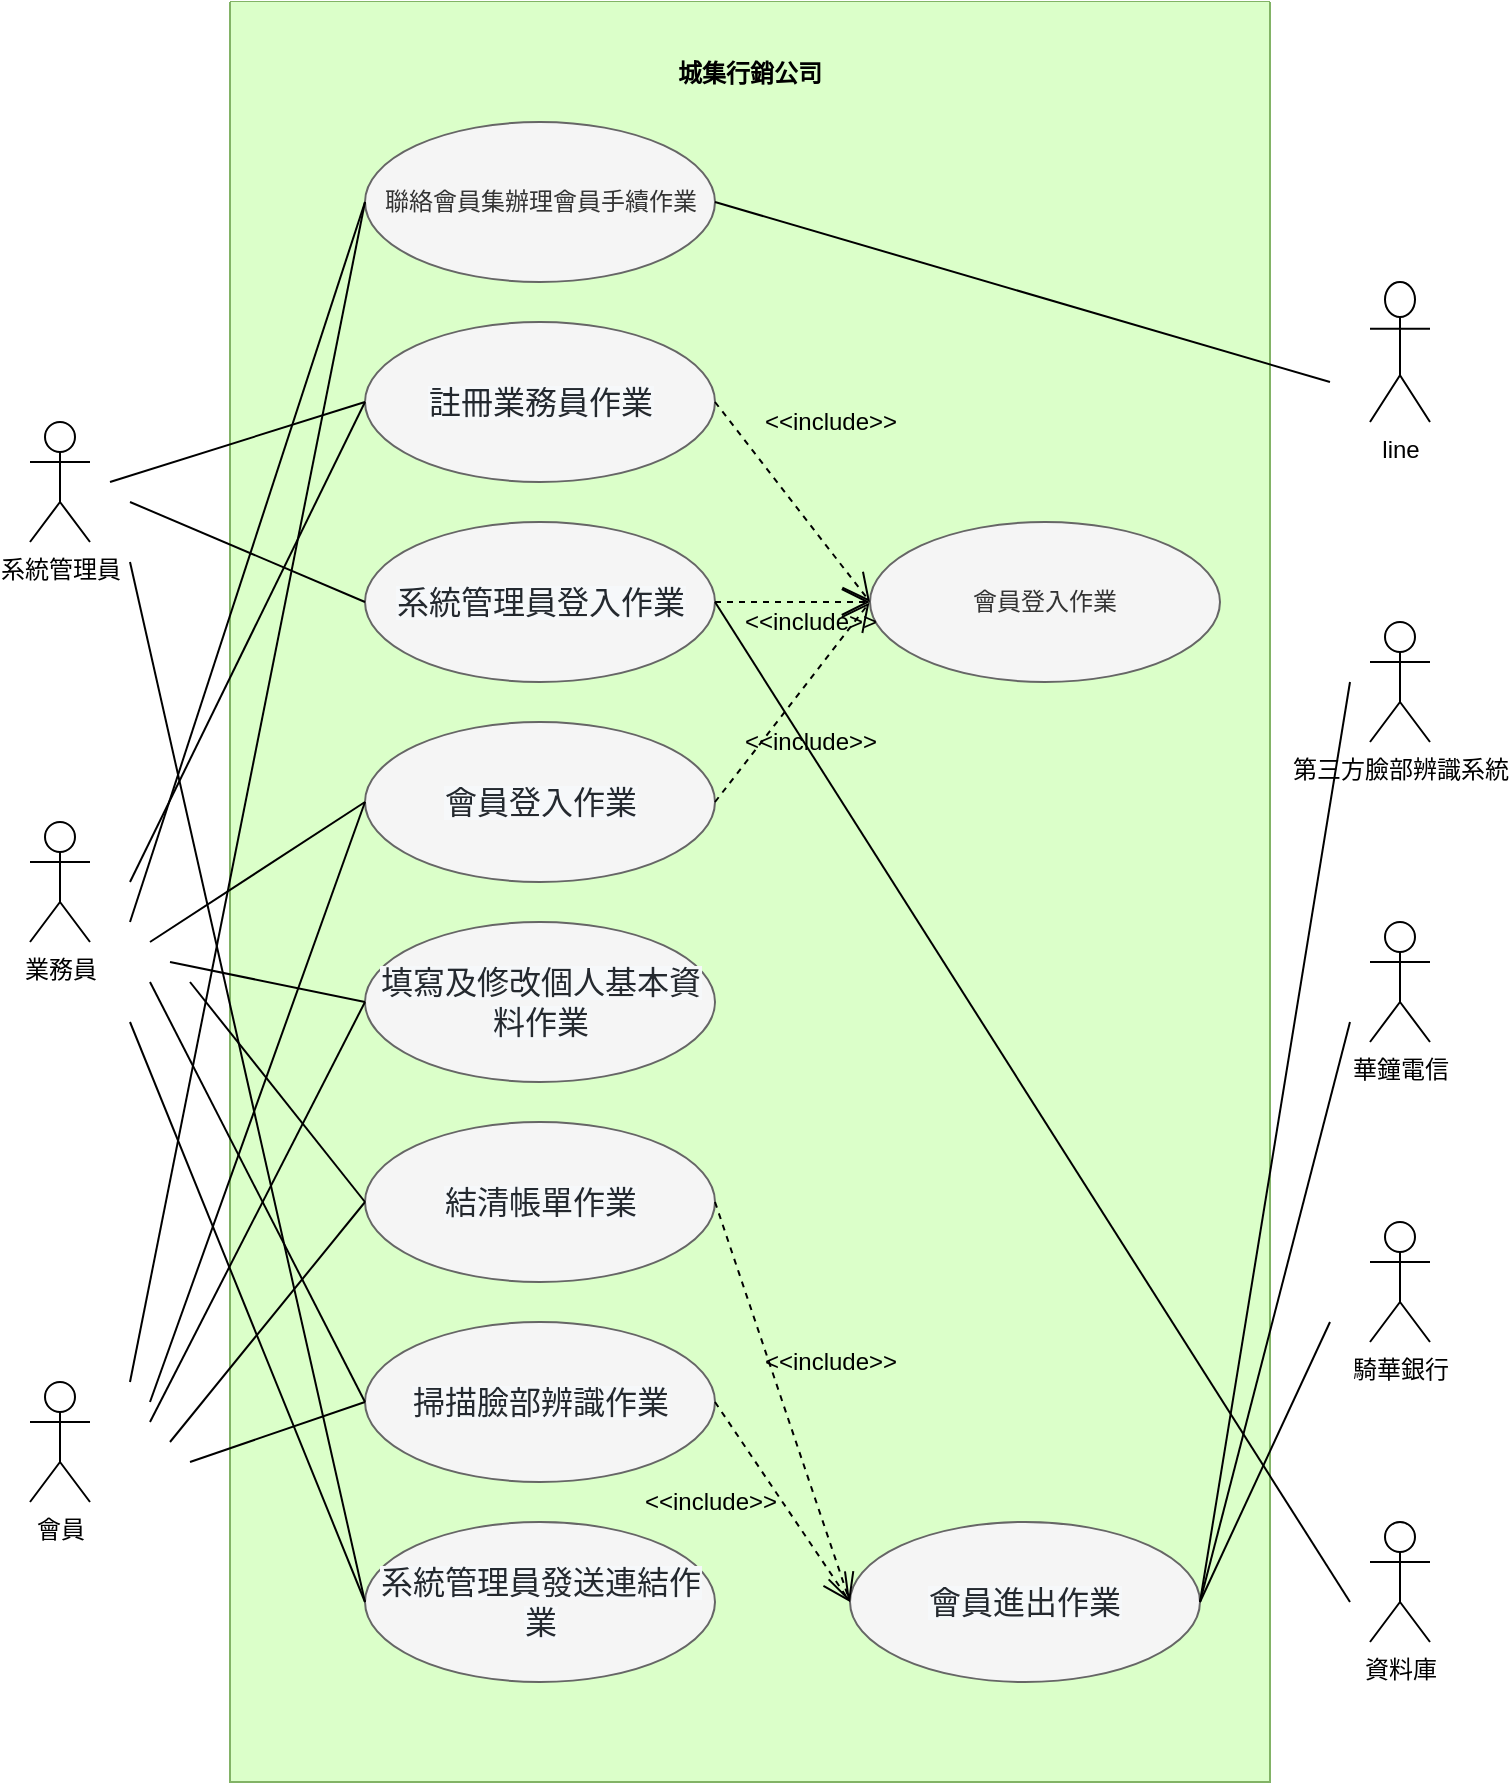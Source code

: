 <mxfile version="17.4.5" type="device" pages="2"><diagram id="V7DGzK6TTjDBdNX_tZ4m" name="(b) 小題"><mxGraphModel dx="2092" dy="1222" grid="1" gridSize="10" guides="1" tooltips="1" connect="1" arrows="1" fold="1" page="1" pageScale="1" pageWidth="827" pageHeight="1169" math="0" shadow="0"><root><mxCell id="0"/><mxCell id="1" parent="0"/><mxCell id="4TZuVhNUw-CfsZkU5EhK-1" value="&#10;&#10;&#10;&#10;&#10;城集行銷公司" style="swimlane;startSize=0;fillColor=default;strokeColor=#82b366;swimlaneFillColor=#DBFFC9;" vertex="1" parent="1"><mxGeometry x="180" y="80" width="520" height="890" as="geometry"/></mxCell><mxCell id="4TZuVhNUw-CfsZkU5EhK-2" value="聯絡會員集辦理會員手續作業" style="ellipse;whiteSpace=wrap;html=1;strokeColor=#666666;fillColor=#f5f5f5;fontColor=#333333;" vertex="1" parent="4TZuVhNUw-CfsZkU5EhK-1"><mxGeometry x="67.5" y="60" width="175" height="80" as="geometry"/></mxCell><mxCell id="4TZuVhNUw-CfsZkU5EhK-3" value="&lt;span style=&quot;color: rgb(36 , 41 , 47) ; font-family: , &amp;#34;blinkmacsystemfont&amp;#34; , &amp;#34;segoe ui&amp;#34; , &amp;#34;helvetica&amp;#34; , &amp;#34;arial&amp;#34; , sans-serif , &amp;#34;apple color emoji&amp;#34; , &amp;#34;segoe ui emoji&amp;#34; ; font-size: 16px ; background-color: rgb(246 , 248 , 250)&quot;&gt;註冊業務員作業&lt;/span&gt;" style="ellipse;whiteSpace=wrap;html=1;strokeColor=#666666;fillColor=#f5f5f5;fontColor=#333333;" vertex="1" parent="4TZuVhNUw-CfsZkU5EhK-1"><mxGeometry x="67.5" y="160" width="175" height="80" as="geometry"/></mxCell><mxCell id="4TZuVhNUw-CfsZkU5EhK-4" value="&lt;span style=&quot;color: rgb(36 , 41 , 47) ; font-family: , &amp;#34;blinkmacsystemfont&amp;#34; , &amp;#34;segoe ui&amp;#34; , &amp;#34;helvetica&amp;#34; , &amp;#34;arial&amp;#34; , sans-serif , &amp;#34;apple color emoji&amp;#34; , &amp;#34;segoe ui emoji&amp;#34; ; font-size: 16px ; background-color: rgb(246 , 248 , 250)&quot;&gt;系統管理員登入作業&lt;/span&gt;" style="ellipse;whiteSpace=wrap;html=1;strokeColor=#666666;fillColor=#f5f5f5;fontColor=#333333;" vertex="1" parent="4TZuVhNUw-CfsZkU5EhK-1"><mxGeometry x="67.5" y="260" width="175" height="80" as="geometry"/></mxCell><mxCell id="4TZuVhNUw-CfsZkU5EhK-5" value="&lt;div&gt;&lt;span style=&quot;background-color: rgb(246 , 248 , 250) ; color: rgb(36 , 41 , 47) ; font-size: 16px&quot;&gt;會員登入作業&lt;/span&gt;&lt;br&gt;&lt;/div&gt;" style="ellipse;whiteSpace=wrap;html=1;strokeColor=#666666;fillColor=#f5f5f5;fontColor=#333333;" vertex="1" parent="4TZuVhNUw-CfsZkU5EhK-1"><mxGeometry x="67.5" y="360" width="175" height="80" as="geometry"/></mxCell><mxCell id="4TZuVhNUw-CfsZkU5EhK-6" value="&lt;div&gt;&lt;span style=&quot;background-color: rgb(246 , 248 , 250) ; color: rgb(36 , 41 , 47) ; font-size: 16px&quot;&gt;填寫及修改個人基本資料作業&lt;/span&gt;&lt;br&gt;&lt;/div&gt;" style="ellipse;whiteSpace=wrap;html=1;strokeColor=#666666;fillColor=#f5f5f5;fontColor=#333333;" vertex="1" parent="4TZuVhNUw-CfsZkU5EhK-1"><mxGeometry x="67.5" y="460" width="175" height="80" as="geometry"/></mxCell><mxCell id="4TZuVhNUw-CfsZkU5EhK-7" value="&lt;div&gt;&lt;span style=&quot;background-color: rgb(246 , 248 , 250) ; color: rgb(36 , 41 , 47) ; font-size: 16px&quot;&gt;結清帳單作業&lt;/span&gt;&lt;br&gt;&lt;/div&gt;" style="ellipse;whiteSpace=wrap;html=1;strokeColor=#666666;fillColor=#f5f5f5;fontColor=#333333;" vertex="1" parent="4TZuVhNUw-CfsZkU5EhK-1"><mxGeometry x="67.5" y="560" width="175" height="80" as="geometry"/></mxCell><mxCell id="4TZuVhNUw-CfsZkU5EhK-8" value="&lt;div&gt;&lt;span style=&quot;background-color: rgb(246 , 248 , 250) ; color: rgb(36 , 41 , 47) ; font-size: 16px&quot;&gt;掃描臉部辨識作業&lt;/span&gt;&lt;br&gt;&lt;/div&gt;" style="ellipse;whiteSpace=wrap;html=1;strokeColor=#666666;fillColor=#f5f5f5;fontColor=#333333;" vertex="1" parent="4TZuVhNUw-CfsZkU5EhK-1"><mxGeometry x="67.5" y="660" width="175" height="80" as="geometry"/></mxCell><mxCell id="4TZuVhNUw-CfsZkU5EhK-9" value="會員登入作業" style="ellipse;whiteSpace=wrap;html=1;strokeColor=#666666;fillColor=#f5f5f5;fontColor=#333333;" vertex="1" parent="4TZuVhNUw-CfsZkU5EhK-1"><mxGeometry x="320" y="260" width="175" height="80" as="geometry"/></mxCell><mxCell id="4TZuVhNUw-CfsZkU5EhK-10" value="" style="endArrow=open;endSize=12;dashed=1;html=1;rounded=0;exitX=1;exitY=0.5;exitDx=0;exitDy=0;entryX=0;entryY=0.5;entryDx=0;entryDy=0;" edge="1" parent="4TZuVhNUw-CfsZkU5EhK-1" source="4TZuVhNUw-CfsZkU5EhK-3" target="4TZuVhNUw-CfsZkU5EhK-9"><mxGeometry width="160" relative="1" as="geometry"><mxPoint x="570" y="490" as="sourcePoint"/><mxPoint x="730" y="490" as="targetPoint"/><Array as="points"/></mxGeometry></mxCell><mxCell id="4TZuVhNUw-CfsZkU5EhK-11" value="" style="endArrow=open;endSize=12;dashed=1;html=1;rounded=0;exitX=1;exitY=0.5;exitDx=0;exitDy=0;entryX=0;entryY=0.5;entryDx=0;entryDy=0;" edge="1" parent="4TZuVhNUw-CfsZkU5EhK-1" source="4TZuVhNUw-CfsZkU5EhK-4" target="4TZuVhNUw-CfsZkU5EhK-9"><mxGeometry x="0.101" y="-9" width="160" relative="1" as="geometry"><mxPoint x="252.5" y="210" as="sourcePoint"/><mxPoint x="330" y="260" as="targetPoint"/><mxPoint as="offset"/></mxGeometry></mxCell><mxCell id="4TZuVhNUw-CfsZkU5EhK-12" value="&amp;lt;&amp;lt;include&amp;gt;&amp;gt;" style="text;html=1;align=center;verticalAlign=middle;resizable=0;points=[];autosize=1;strokeColor=none;fillColor=none;" vertex="1" parent="4TZuVhNUw-CfsZkU5EhK-1"><mxGeometry x="260" y="200" width="80" height="20" as="geometry"/></mxCell><mxCell id="4TZuVhNUw-CfsZkU5EhK-13" value="&amp;lt;&amp;lt;include&amp;gt;&amp;gt;" style="text;html=1;align=center;verticalAlign=middle;resizable=0;points=[];autosize=1;strokeColor=none;fillColor=none;" vertex="1" parent="4TZuVhNUw-CfsZkU5EhK-1"><mxGeometry x="250" y="300" width="80" height="20" as="geometry"/></mxCell><mxCell id="4TZuVhNUw-CfsZkU5EhK-16" value="&amp;lt;&amp;lt;include&amp;gt;&amp;gt;" style="text;html=1;align=center;verticalAlign=middle;resizable=0;points=[];autosize=1;strokeColor=none;fillColor=none;" vertex="1" parent="4TZuVhNUw-CfsZkU5EhK-1"><mxGeometry x="250" y="360" width="80" height="20" as="geometry"/></mxCell><mxCell id="4TZuVhNUw-CfsZkU5EhK-29" value="&lt;div&gt;&lt;span style=&quot;background-color: rgb(246 , 248 , 250) ; color: rgb(36 , 41 , 47) ; font-size: 16px&quot;&gt;系統管理員發送連結作業&lt;/span&gt;&lt;br&gt;&lt;/div&gt;" style="ellipse;whiteSpace=wrap;html=1;strokeColor=#666666;fillColor=#f5f5f5;fontColor=#333333;" vertex="1" parent="4TZuVhNUw-CfsZkU5EhK-1"><mxGeometry x="67.5" y="760" width="175" height="80" as="geometry"/></mxCell><mxCell id="4TZuVhNUw-CfsZkU5EhK-32" value="" style="endArrow=open;endSize=12;dashed=1;html=1;rounded=0;exitX=1;exitY=0.5;exitDx=0;exitDy=0;entryX=0.871;entryY=0.017;entryDx=0;entryDy=0;entryPerimeter=0;" edge="1" parent="4TZuVhNUw-CfsZkU5EhK-1" source="4TZuVhNUw-CfsZkU5EhK-5" target="4TZuVhNUw-CfsZkU5EhK-13"><mxGeometry width="160" relative="1" as="geometry"><mxPoint x="252.5" y="210" as="sourcePoint"/><mxPoint x="330" y="310" as="targetPoint"/><Array as="points"/></mxGeometry></mxCell><mxCell id="4TZuVhNUw-CfsZkU5EhK-33" value="&lt;div&gt;&lt;font color=&quot;#24292f&quot;&gt;&lt;span style=&quot;font-size: 16px ; background-color: rgb(246 , 248 , 250)&quot;&gt;會員進出作業&lt;/span&gt;&lt;/font&gt;&lt;/div&gt;" style="ellipse;whiteSpace=wrap;html=1;strokeColor=#666666;fillColor=#f5f5f5;fontColor=#333333;" vertex="1" parent="4TZuVhNUw-CfsZkU5EhK-1"><mxGeometry x="310" y="760" width="175" height="80" as="geometry"/></mxCell><mxCell id="4TZuVhNUw-CfsZkU5EhK-34" value="&amp;lt;&amp;lt;include&amp;gt;&amp;gt;" style="text;html=1;align=center;verticalAlign=middle;resizable=0;points=[];autosize=1;strokeColor=none;fillColor=none;" vertex="1" parent="4TZuVhNUw-CfsZkU5EhK-1"><mxGeometry x="260" y="670" width="80" height="20" as="geometry"/></mxCell><mxCell id="4TZuVhNUw-CfsZkU5EhK-35" value="" style="endArrow=open;endSize=12;dashed=1;html=1;rounded=0;exitX=1;exitY=0.5;exitDx=0;exitDy=0;entryX=0;entryY=0.5;entryDx=0;entryDy=0;" edge="1" parent="4TZuVhNUw-CfsZkU5EhK-1" source="4TZuVhNUw-CfsZkU5EhK-8" target="4TZuVhNUw-CfsZkU5EhK-33"><mxGeometry width="160" relative="1" as="geometry"><mxPoint x="252.5" y="410" as="sourcePoint"/><mxPoint x="329.68" y="310.34" as="targetPoint"/><Array as="points"/></mxGeometry></mxCell><mxCell id="4TZuVhNUw-CfsZkU5EhK-37" value="&amp;lt;&amp;lt;include&amp;gt;&amp;gt;" style="text;html=1;align=center;verticalAlign=middle;resizable=0;points=[];autosize=1;strokeColor=none;fillColor=none;" vertex="1" parent="4TZuVhNUw-CfsZkU5EhK-1"><mxGeometry x="200" y="740" width="80" height="20" as="geometry"/></mxCell><mxCell id="4TZuVhNUw-CfsZkU5EhK-19" value="系統管理員" style="shape=umlActor;verticalLabelPosition=bottom;verticalAlign=top;html=1;outlineConnect=0;" vertex="1" parent="1"><mxGeometry x="80" y="290" width="30" height="60" as="geometry"/></mxCell><mxCell id="4TZuVhNUw-CfsZkU5EhK-20" value="業務員" style="shape=umlActor;verticalLabelPosition=bottom;verticalAlign=top;html=1;outlineConnect=0;" vertex="1" parent="1"><mxGeometry x="80" y="490" width="30" height="60" as="geometry"/></mxCell><mxCell id="4TZuVhNUw-CfsZkU5EhK-23" value="會員" style="shape=umlActor;verticalLabelPosition=bottom;verticalAlign=top;html=1;outlineConnect=0;" vertex="1" parent="1"><mxGeometry x="80" y="770" width="30" height="60" as="geometry"/></mxCell><mxCell id="4TZuVhNUw-CfsZkU5EhK-24" value="line" style="shape=umlActor;verticalLabelPosition=bottom;verticalAlign=top;html=1;outlineConnect=0;" vertex="1" parent="1"><mxGeometry x="750" y="220" width="30" height="70" as="geometry"/></mxCell><mxCell id="4TZuVhNUw-CfsZkU5EhK-25" value="第三方臉部辨識系統" style="shape=umlActor;verticalLabelPosition=bottom;verticalAlign=top;html=1;outlineConnect=0;" vertex="1" parent="1"><mxGeometry x="750" y="390" width="30" height="60" as="geometry"/></mxCell><mxCell id="4TZuVhNUw-CfsZkU5EhK-26" value="華鐘電信" style="shape=umlActor;verticalLabelPosition=bottom;verticalAlign=top;html=1;outlineConnect=0;" vertex="1" parent="1"><mxGeometry x="750" y="540" width="30" height="60" as="geometry"/></mxCell><mxCell id="4TZuVhNUw-CfsZkU5EhK-27" value="騎華銀行" style="shape=umlActor;verticalLabelPosition=bottom;verticalAlign=top;html=1;outlineConnect=0;" vertex="1" parent="1"><mxGeometry x="750" y="690" width="30" height="60" as="geometry"/></mxCell><mxCell id="4TZuVhNUw-CfsZkU5EhK-28" value="資料庫" style="shape=umlActor;verticalLabelPosition=bottom;verticalAlign=top;html=1;outlineConnect=0;" vertex="1" parent="1"><mxGeometry x="750" y="840" width="30" height="60" as="geometry"/></mxCell><mxCell id="4TZuVhNUw-CfsZkU5EhK-36" value="" style="endArrow=open;endSize=12;dashed=1;html=1;rounded=0;exitX=1;exitY=0.5;exitDx=0;exitDy=0;" edge="1" parent="1" source="4TZuVhNUw-CfsZkU5EhK-7"><mxGeometry width="160" relative="1" as="geometry"><mxPoint x="432.5" y="790" as="sourcePoint"/><mxPoint x="490" y="880" as="targetPoint"/><Array as="points"/></mxGeometry></mxCell><mxCell id="4TZuVhNUw-CfsZkU5EhK-40" value="" style="endArrow=none;html=1;rounded=0;entryX=0;entryY=0.5;entryDx=0;entryDy=0;" edge="1" parent="1" target="4TZuVhNUw-CfsZkU5EhK-3"><mxGeometry width="50" height="50" relative="1" as="geometry"><mxPoint x="120" y="320" as="sourcePoint"/><mxPoint x="420" y="580" as="targetPoint"/></mxGeometry></mxCell><mxCell id="4TZuVhNUw-CfsZkU5EhK-41" value="" style="endArrow=none;html=1;rounded=0;entryX=0;entryY=0.5;entryDx=0;entryDy=0;" edge="1" parent="1" target="4TZuVhNUw-CfsZkU5EhK-4"><mxGeometry width="50" height="50" relative="1" as="geometry"><mxPoint x="130.0" y="330" as="sourcePoint"/><mxPoint x="257.5" y="290" as="targetPoint"/></mxGeometry></mxCell><mxCell id="4TZuVhNUw-CfsZkU5EhK-42" value="" style="endArrow=none;html=1;rounded=0;entryX=0;entryY=0.5;entryDx=0;entryDy=0;" edge="1" parent="1" target="4TZuVhNUw-CfsZkU5EhK-29"><mxGeometry width="50" height="50" relative="1" as="geometry"><mxPoint x="130" y="360" as="sourcePoint"/><mxPoint x="257.5" y="390" as="targetPoint"/></mxGeometry></mxCell><mxCell id="4TZuVhNUw-CfsZkU5EhK-43" value="" style="endArrow=none;html=1;rounded=0;entryX=0;entryY=0.5;entryDx=0;entryDy=0;" edge="1" parent="1" target="4TZuVhNUw-CfsZkU5EhK-3"><mxGeometry width="50" height="50" relative="1" as="geometry"><mxPoint x="130" y="520" as="sourcePoint"/><mxPoint x="257.5" y="290" as="targetPoint"/></mxGeometry></mxCell><mxCell id="4TZuVhNUw-CfsZkU5EhK-44" value="" style="endArrow=none;html=1;rounded=0;entryX=0;entryY=0.5;entryDx=0;entryDy=0;" edge="1" parent="1" target="4TZuVhNUw-CfsZkU5EhK-2"><mxGeometry width="50" height="50" relative="1" as="geometry"><mxPoint x="130" y="540" as="sourcePoint"/><mxPoint x="257.5" y="290" as="targetPoint"/></mxGeometry></mxCell><mxCell id="4TZuVhNUw-CfsZkU5EhK-45" value="" style="endArrow=none;html=1;rounded=0;entryX=0;entryY=0.5;entryDx=0;entryDy=0;" edge="1" parent="1" target="4TZuVhNUw-CfsZkU5EhK-5"><mxGeometry width="50" height="50" relative="1" as="geometry"><mxPoint x="140.0" y="550" as="sourcePoint"/><mxPoint x="257.5" y="190" as="targetPoint"/></mxGeometry></mxCell><mxCell id="4TZuVhNUw-CfsZkU5EhK-46" value="" style="endArrow=none;html=1;rounded=0;entryX=0;entryY=0.5;entryDx=0;entryDy=0;" edge="1" parent="1" target="4TZuVhNUw-CfsZkU5EhK-6"><mxGeometry width="50" height="50" relative="1" as="geometry"><mxPoint x="150.0" y="560" as="sourcePoint"/><mxPoint x="257.5" y="490" as="targetPoint"/></mxGeometry></mxCell><mxCell id="4TZuVhNUw-CfsZkU5EhK-47" value="" style="endArrow=none;html=1;rounded=0;entryX=0;entryY=0.5;entryDx=0;entryDy=0;" edge="1" parent="1" target="4TZuVhNUw-CfsZkU5EhK-7"><mxGeometry width="50" height="50" relative="1" as="geometry"><mxPoint x="160.0" y="570" as="sourcePoint"/><mxPoint x="257.5" y="590" as="targetPoint"/></mxGeometry></mxCell><mxCell id="4TZuVhNUw-CfsZkU5EhK-48" value="" style="endArrow=none;html=1;rounded=0;entryX=0;entryY=0.5;entryDx=0;entryDy=0;" edge="1" parent="1" target="4TZuVhNUw-CfsZkU5EhK-8"><mxGeometry width="50" height="50" relative="1" as="geometry"><mxPoint x="140" y="570" as="sourcePoint"/><mxPoint x="257.5" y="690" as="targetPoint"/></mxGeometry></mxCell><mxCell id="4TZuVhNUw-CfsZkU5EhK-49" value="" style="endArrow=none;html=1;rounded=0;entryX=0;entryY=0.5;entryDx=0;entryDy=0;" edge="1" parent="1" target="4TZuVhNUw-CfsZkU5EhK-29"><mxGeometry width="50" height="50" relative="1" as="geometry"><mxPoint x="130" y="590" as="sourcePoint"/><mxPoint x="257.5" y="790" as="targetPoint"/></mxGeometry></mxCell><mxCell id="4TZuVhNUw-CfsZkU5EhK-50" value="" style="endArrow=none;html=1;rounded=0;entryX=0;entryY=0.5;entryDx=0;entryDy=0;" edge="1" parent="1" target="4TZuVhNUw-CfsZkU5EhK-2"><mxGeometry width="50" height="50" relative="1" as="geometry"><mxPoint x="130" y="770" as="sourcePoint"/><mxPoint x="257.5" y="890" as="targetPoint"/></mxGeometry></mxCell><mxCell id="4TZuVhNUw-CfsZkU5EhK-51" value="" style="endArrow=none;html=1;rounded=0;entryX=0;entryY=0.5;entryDx=0;entryDy=0;" edge="1" parent="1" target="4TZuVhNUw-CfsZkU5EhK-5"><mxGeometry width="50" height="50" relative="1" as="geometry"><mxPoint x="140.0" y="780" as="sourcePoint"/><mxPoint x="257.5" y="190" as="targetPoint"/></mxGeometry></mxCell><mxCell id="4TZuVhNUw-CfsZkU5EhK-52" value="" style="endArrow=none;html=1;rounded=0;entryX=0;entryY=0.5;entryDx=0;entryDy=0;" edge="1" parent="1" target="4TZuVhNUw-CfsZkU5EhK-6"><mxGeometry width="50" height="50" relative="1" as="geometry"><mxPoint x="140" y="790" as="sourcePoint"/><mxPoint x="257.5" y="490" as="targetPoint"/></mxGeometry></mxCell><mxCell id="4TZuVhNUw-CfsZkU5EhK-53" value="" style="endArrow=none;html=1;rounded=0;entryX=0;entryY=0.5;entryDx=0;entryDy=0;" edge="1" parent="1" target="4TZuVhNUw-CfsZkU5EhK-7"><mxGeometry width="50" height="50" relative="1" as="geometry"><mxPoint x="150.0" y="800" as="sourcePoint"/><mxPoint x="257.5" y="590" as="targetPoint"/></mxGeometry></mxCell><mxCell id="4TZuVhNUw-CfsZkU5EhK-54" value="" style="endArrow=none;html=1;rounded=0;entryX=0;entryY=0.5;entryDx=0;entryDy=0;" edge="1" parent="1" target="4TZuVhNUw-CfsZkU5EhK-8"><mxGeometry width="50" height="50" relative="1" as="geometry"><mxPoint x="160.0" y="810" as="sourcePoint"/><mxPoint x="257.5" y="690" as="targetPoint"/></mxGeometry></mxCell><mxCell id="4TZuVhNUw-CfsZkU5EhK-57" value="" style="endArrow=none;html=1;rounded=0;exitX=1;exitY=0.5;exitDx=0;exitDy=0;" edge="1" parent="1" source="4TZuVhNUw-CfsZkU5EhK-2"><mxGeometry width="50" height="50" relative="1" as="geometry"><mxPoint x="140.0" y="780" as="sourcePoint"/><mxPoint x="730" y="270" as="targetPoint"/></mxGeometry></mxCell><mxCell id="4TZuVhNUw-CfsZkU5EhK-58" value="" style="endArrow=none;html=1;rounded=0;exitX=1;exitY=0.5;exitDx=0;exitDy=0;" edge="1" parent="1" source="4TZuVhNUw-CfsZkU5EhK-33"><mxGeometry width="50" height="50" relative="1" as="geometry"><mxPoint x="432.5" y="190" as="sourcePoint"/><mxPoint x="740" y="420" as="targetPoint"/></mxGeometry></mxCell><mxCell id="4TZuVhNUw-CfsZkU5EhK-59" value="" style="endArrow=none;html=1;rounded=0;exitX=1;exitY=0.5;exitDx=0;exitDy=0;" edge="1" parent="1" source="4TZuVhNUw-CfsZkU5EhK-33"><mxGeometry width="50" height="50" relative="1" as="geometry"><mxPoint x="675" y="890" as="sourcePoint"/><mxPoint x="740" y="590" as="targetPoint"/></mxGeometry></mxCell><mxCell id="4TZuVhNUw-CfsZkU5EhK-60" value="" style="endArrow=none;html=1;rounded=0;exitX=1;exitY=0.5;exitDx=0;exitDy=0;" edge="1" parent="1" source="4TZuVhNUw-CfsZkU5EhK-33"><mxGeometry width="50" height="50" relative="1" as="geometry"><mxPoint x="675" y="890" as="sourcePoint"/><mxPoint x="730" y="740" as="targetPoint"/></mxGeometry></mxCell><mxCell id="4TZuVhNUw-CfsZkU5EhK-61" value="" style="endArrow=none;html=1;rounded=0;exitX=1;exitY=0.5;exitDx=0;exitDy=0;" edge="1" parent="1" source="4TZuVhNUw-CfsZkU5EhK-4"><mxGeometry width="50" height="50" relative="1" as="geometry"><mxPoint x="675" y="890" as="sourcePoint"/><mxPoint x="740" y="880" as="targetPoint"/></mxGeometry></mxCell></root></mxGraphModel></diagram><diagram id="BZPio_Jj3uGKRLuExNS9" name="(d) 小題"><mxGraphModel dx="1600" dy="934" grid="1" gridSize="10" guides="1" tooltips="1" connect="1" arrows="1" fold="1" page="1" pageScale="1" pageWidth="827" pageHeight="1169" math="0" shadow="0"><root><mxCell id="Udvxj7O8KsXDByOM07qp-0"/><mxCell id="Udvxj7O8KsXDByOM07qp-1" parent="Udvxj7O8KsXDByOM07qp-0"/><mxCell id="imbthwsDUbXQ8r9nq0mW-0" value="城集行銷公司" style="html=1;" vertex="1" parent="Udvxj7O8KsXDByOM07qp-1"><mxGeometry x="60" y="260" width="110" height="50" as="geometry"/></mxCell><mxCell id="imbthwsDUbXQ8r9nq0mW-1" value="臉部辨識會員系統" style="html=1;" vertex="1" parent="Udvxj7O8KsXDByOM07qp-1"><mxGeometry x="60" y="450" width="110" height="50" as="geometry"/></mxCell><mxCell id="imbthwsDUbXQ8r9nq0mW-5" value="系統人員" style="swimlane;fontStyle=0;childLayout=stackLayout;horizontal=1;startSize=26;fillColor=none;horizontalStack=0;resizeParent=1;resizeParentMax=0;resizeLast=0;collapsible=1;marginBottom=0;" vertex="1" parent="Udvxj7O8KsXDByOM07qp-1"><mxGeometry x="500" y="340" width="140" height="52" as="geometry"/></mxCell><mxCell id="imbthwsDUbXQ8r9nq0mW-6" value="系統管理員" style="text;strokeColor=none;fillColor=none;align=left;verticalAlign=top;spacingLeft=4;spacingRight=4;overflow=hidden;rotatable=0;points=[[0,0.5],[1,0.5]];portConstraint=eastwest;" vertex="1" parent="imbthwsDUbXQ8r9nq0mW-5"><mxGeometry y="26" width="140" height="26" as="geometry"/></mxCell><mxCell id="imbthwsDUbXQ8r9nq0mW-9" value="工作人員" style="swimlane;fontStyle=0;childLayout=stackLayout;horizontal=1;startSize=26;fillColor=none;horizontalStack=0;resizeParent=1;resizeParentMax=0;resizeLast=0;collapsible=1;marginBottom=0;" vertex="1" parent="Udvxj7O8KsXDByOM07qp-1"><mxGeometry x="500" y="630" width="140" height="52" as="geometry"/></mxCell><mxCell id="imbthwsDUbXQ8r9nq0mW-10" value="業務員" style="text;strokeColor=none;fillColor=none;align=left;verticalAlign=top;spacingLeft=4;spacingRight=4;overflow=hidden;rotatable=0;points=[[0,0.5],[1,0.5]];portConstraint=eastwest;" vertex="1" parent="imbthwsDUbXQ8r9nq0mW-9"><mxGeometry y="26" width="140" height="26" as="geometry"/></mxCell><mxCell id="imbthwsDUbXQ8r9nq0mW-11" value="一般人員" style="swimlane;fontStyle=0;childLayout=stackLayout;horizontal=1;startSize=26;fillColor=none;horizontalStack=0;resizeParent=1;resizeParentMax=0;resizeLast=0;collapsible=1;marginBottom=0;" vertex="1" parent="Udvxj7O8KsXDByOM07qp-1"><mxGeometry x="500" y="940" width="140" height="52" as="geometry"/></mxCell><mxCell id="imbthwsDUbXQ8r9nq0mW-12" value="會員" style="text;strokeColor=none;fillColor=none;align=left;verticalAlign=top;spacingLeft=4;spacingRight=4;overflow=hidden;rotatable=0;points=[[0,0.5],[1,0.5]];portConstraint=eastwest;" vertex="1" parent="imbthwsDUbXQ8r9nq0mW-11"><mxGeometry y="26" width="140" height="26" as="geometry"/></mxCell><mxCell id="imbthwsDUbXQ8r9nq0mW-13" value="人員" style="html=1;" vertex="1" parent="Udvxj7O8KsXDByOM07qp-1"><mxGeometry x="260" y="450" width="110" height="50" as="geometry"/></mxCell><mxCell id="imbthwsDUbXQ8r9nq0mW-14" value="Extends" style="endArrow=block;endSize=16;endFill=0;html=1;rounded=0;exitX=0;exitY=0.5;exitDx=0;exitDy=0;entryX=1;entryY=0.5;entryDx=0;entryDy=0;" edge="1" parent="Udvxj7O8KsXDByOM07qp-1" source="imbthwsDUbXQ8r9nq0mW-5" target="imbthwsDUbXQ8r9nq0mW-13"><mxGeometry width="160" relative="1" as="geometry"><mxPoint x="430" y="540" as="sourcePoint"/><mxPoint x="590" y="540" as="targetPoint"/></mxGeometry></mxCell><mxCell id="imbthwsDUbXQ8r9nq0mW-15" value="Extends" style="endArrow=block;endSize=16;endFill=0;html=1;rounded=0;entryX=1;entryY=0.5;entryDx=0;entryDy=0;exitX=0;exitY=0.5;exitDx=0;exitDy=0;" edge="1" parent="Udvxj7O8KsXDByOM07qp-1" source="imbthwsDUbXQ8r9nq0mW-11" target="imbthwsDUbXQ8r9nq0mW-13"><mxGeometry width="160" relative="1" as="geometry"><mxPoint x="470" y="630" as="sourcePoint"/><mxPoint x="600" y="515" as="targetPoint"/></mxGeometry></mxCell><mxCell id="imbthwsDUbXQ8r9nq0mW-16" value="Extends" style="endArrow=block;endSize=16;endFill=0;html=1;rounded=0;exitX=0;exitY=0.5;exitDx=0;exitDy=0;entryX=1;entryY=0.5;entryDx=0;entryDy=0;" edge="1" parent="Udvxj7O8KsXDByOM07qp-1" source="imbthwsDUbXQ8r9nq0mW-9" target="imbthwsDUbXQ8r9nq0mW-13"><mxGeometry width="160" relative="1" as="geometry"><mxPoint x="470" y="386" as="sourcePoint"/><mxPoint x="600" y="515" as="targetPoint"/></mxGeometry></mxCell><mxCell id="imbthwsDUbXQ8r9nq0mW-17" value="" style="endArrow=none;html=1;edgeStyle=orthogonalEdgeStyle;rounded=0;exitX=0.5;exitY=1;exitDx=0;exitDy=0;entryX=0.5;entryY=0;entryDx=0;entryDy=0;" edge="1" parent="Udvxj7O8KsXDByOM07qp-1" source="imbthwsDUbXQ8r9nq0mW-0" target="imbthwsDUbXQ8r9nq0mW-1"><mxGeometry relative="1" as="geometry"><mxPoint x="310" y="550" as="sourcePoint"/><mxPoint x="470" y="550" as="targetPoint"/></mxGeometry></mxCell><mxCell id="imbthwsDUbXQ8r9nq0mW-18" value="1" style="edgeLabel;resizable=0;html=1;align=left;verticalAlign=bottom;" connectable="0" vertex="1" parent="imbthwsDUbXQ8r9nq0mW-17"><mxGeometry x="-1" relative="1" as="geometry"><mxPoint y="20" as="offset"/></mxGeometry></mxCell><mxCell id="imbthwsDUbXQ8r9nq0mW-19" value="1" style="edgeLabel;resizable=0;html=1;align=right;verticalAlign=bottom;" connectable="0" vertex="1" parent="imbthwsDUbXQ8r9nq0mW-17"><mxGeometry x="1" relative="1" as="geometry"/></mxCell><mxCell id="imbthwsDUbXQ8r9nq0mW-29" value="" style="endArrow=none;html=1;edgeStyle=orthogonalEdgeStyle;rounded=0;exitX=0;exitY=0.5;exitDx=0;exitDy=0;entryX=1;entryY=0.5;entryDx=0;entryDy=0;" edge="1" parent="Udvxj7O8KsXDByOM07qp-1" source="imbthwsDUbXQ8r9nq0mW-13" target="imbthwsDUbXQ8r9nq0mW-1"><mxGeometry relative="1" as="geometry"><mxPoint x="125" y="320.0" as="sourcePoint"/><mxPoint x="125" y="460" as="targetPoint"/></mxGeometry></mxCell><mxCell id="imbthwsDUbXQ8r9nq0mW-30" value="1..*" style="edgeLabel;resizable=0;html=1;align=left;verticalAlign=bottom;" connectable="0" vertex="1" parent="imbthwsDUbXQ8r9nq0mW-29"><mxGeometry x="-1" relative="1" as="geometry"><mxPoint x="-20" y="25" as="offset"/></mxGeometry></mxCell><mxCell id="imbthwsDUbXQ8r9nq0mW-31" value="1" style="edgeLabel;resizable=0;html=1;align=right;verticalAlign=bottom;" connectable="0" vertex="1" parent="imbthwsDUbXQ8r9nq0mW-29"><mxGeometry x="1" relative="1" as="geometry"><mxPoint x="10" as="offset"/></mxGeometry></mxCell><mxCell id="imbthwsDUbXQ8r9nq0mW-35" value="註冊連結" style="html=1;" vertex="1" parent="Udvxj7O8KsXDByOM07qp-1"><mxGeometry x="515" y="480" width="110" height="50" as="geometry"/></mxCell><mxCell id="imbthwsDUbXQ8r9nq0mW-37" value="" style="endArrow=none;html=1;edgeStyle=orthogonalEdgeStyle;rounded=0;exitX=0.497;exitY=1;exitDx=0;exitDy=0;exitPerimeter=0;entryX=0.5;entryY=0;entryDx=0;entryDy=0;" edge="1" parent="Udvxj7O8KsXDByOM07qp-1" source="imbthwsDUbXQ8r9nq0mW-6" target="imbthwsDUbXQ8r9nq0mW-35"><mxGeometry relative="1" as="geometry"><mxPoint x="600" y="560" as="sourcePoint"/><mxPoint x="760" y="560" as="targetPoint"/></mxGeometry></mxCell><mxCell id="imbthwsDUbXQ8r9nq0mW-38" value="1" style="edgeLabel;resizable=0;html=1;align=left;verticalAlign=bottom;" connectable="0" vertex="1" parent="imbthwsDUbXQ8r9nq0mW-37"><mxGeometry x="-1" relative="1" as="geometry"><mxPoint y="18" as="offset"/></mxGeometry></mxCell><mxCell id="imbthwsDUbXQ8r9nq0mW-39" value="1" style="edgeLabel;resizable=0;html=1;align=right;verticalAlign=bottom;" connectable="0" vertex="1" parent="imbthwsDUbXQ8r9nq0mW-37"><mxGeometry x="1" relative="1" as="geometry"/></mxCell><mxCell id="imbthwsDUbXQ8r9nq0mW-40" value="" style="endArrow=none;html=1;edgeStyle=orthogonalEdgeStyle;rounded=0;exitX=0.5;exitY=1;exitDx=0;exitDy=0;entryX=0.5;entryY=0;entryDx=0;entryDy=0;" edge="1" parent="Udvxj7O8KsXDByOM07qp-1" source="imbthwsDUbXQ8r9nq0mW-35" target="imbthwsDUbXQ8r9nq0mW-9"><mxGeometry relative="1" as="geometry"><mxPoint x="579.58" y="402" as="sourcePoint"/><mxPoint x="580" y="490" as="targetPoint"/></mxGeometry></mxCell><mxCell id="imbthwsDUbXQ8r9nq0mW-41" value="1" style="edgeLabel;resizable=0;html=1;align=left;verticalAlign=bottom;" connectable="0" vertex="1" parent="imbthwsDUbXQ8r9nq0mW-40"><mxGeometry x="-1" relative="1" as="geometry"><mxPoint y="18" as="offset"/></mxGeometry></mxCell><mxCell id="imbthwsDUbXQ8r9nq0mW-42" value="1" style="edgeLabel;resizable=0;html=1;align=right;verticalAlign=bottom;" connectable="0" vertex="1" parent="imbthwsDUbXQ8r9nq0mW-40"><mxGeometry x="1" relative="1" as="geometry"/></mxCell><mxCell id="imbthwsDUbXQ8r9nq0mW-43" value="註冊連結" style="html=1;" vertex="1" parent="Udvxj7O8KsXDByOM07qp-1"><mxGeometry x="515" y="760" width="110" height="50" as="geometry"/></mxCell><mxCell id="imbthwsDUbXQ8r9nq0mW-44" value="" style="endArrow=none;html=1;edgeStyle=orthogonalEdgeStyle;rounded=0;entryX=0.5;entryY=0;entryDx=0;entryDy=0;exitX=0.5;exitY=1;exitDx=0;exitDy=0;" edge="1" parent="Udvxj7O8KsXDByOM07qp-1" source="imbthwsDUbXQ8r9nq0mW-9" target="imbthwsDUbXQ8r9nq0mW-43"><mxGeometry relative="1" as="geometry"><mxPoint x="590" y="720" as="sourcePoint"/><mxPoint x="569.66" y="782" as="targetPoint"/></mxGeometry></mxCell><mxCell id="imbthwsDUbXQ8r9nq0mW-45" value="1" style="edgeLabel;resizable=0;html=1;align=left;verticalAlign=bottom;" connectable="0" vertex="1" parent="imbthwsDUbXQ8r9nq0mW-44"><mxGeometry x="-1" relative="1" as="geometry"><mxPoint y="18" as="offset"/></mxGeometry></mxCell><mxCell id="imbthwsDUbXQ8r9nq0mW-46" value="1" style="edgeLabel;resizable=0;html=1;align=right;verticalAlign=bottom;" connectable="0" vertex="1" parent="imbthwsDUbXQ8r9nq0mW-44"><mxGeometry x="1" relative="1" as="geometry"/></mxCell><mxCell id="imbthwsDUbXQ8r9nq0mW-47" value="" style="endArrow=none;html=1;edgeStyle=orthogonalEdgeStyle;rounded=0;entryX=0.5;entryY=1;entryDx=0;entryDy=0;exitX=0.5;exitY=0;exitDx=0;exitDy=0;" edge="1" parent="Udvxj7O8KsXDByOM07qp-1" source="imbthwsDUbXQ8r9nq0mW-11" target="imbthwsDUbXQ8r9nq0mW-43"><mxGeometry relative="1" as="geometry"><mxPoint x="580" y="692" as="sourcePoint"/><mxPoint x="580" y="770" as="targetPoint"/></mxGeometry></mxCell><mxCell id="imbthwsDUbXQ8r9nq0mW-48" value="1" style="edgeLabel;resizable=0;html=1;align=left;verticalAlign=bottom;" connectable="0" vertex="1" parent="imbthwsDUbXQ8r9nq0mW-47"><mxGeometry x="-1" relative="1" as="geometry"><mxPoint as="offset"/></mxGeometry></mxCell><mxCell id="imbthwsDUbXQ8r9nq0mW-49" value="1" style="edgeLabel;resizable=0;html=1;align=right;verticalAlign=bottom;" connectable="0" vertex="1" parent="imbthwsDUbXQ8r9nq0mW-47"><mxGeometry x="1" relative="1" as="geometry"><mxPoint x="-10" y="20" as="offset"/></mxGeometry></mxCell><mxCell id="imbthwsDUbXQ8r9nq0mW-50" value="" style="endArrow=none;html=1;edgeStyle=orthogonalEdgeStyle;rounded=0;exitX=1;exitY=0.5;exitDx=0;exitDy=0;entryX=0;entryY=0.5;entryDx=0;entryDy=0;" edge="1" parent="Udvxj7O8KsXDByOM07qp-1" source="imbthwsDUbXQ8r9nq0mW-10" target="imbthwsDUbXQ8r9nq0mW-53"><mxGeometry relative="1" as="geometry"><mxPoint x="580" y="540" as="sourcePoint"/><mxPoint x="810" y="750" as="targetPoint"/></mxGeometry></mxCell><mxCell id="imbthwsDUbXQ8r9nq0mW-51" value="1" style="edgeLabel;resizable=0;html=1;align=left;verticalAlign=bottom;" connectable="0" vertex="1" parent="imbthwsDUbXQ8r9nq0mW-50"><mxGeometry x="-1" relative="1" as="geometry"><mxPoint y="18" as="offset"/></mxGeometry></mxCell><mxCell id="imbthwsDUbXQ8r9nq0mW-52" value="1" style="edgeLabel;resizable=0;html=1;align=right;verticalAlign=bottom;" connectable="0" vertex="1" parent="imbthwsDUbXQ8r9nq0mW-50"><mxGeometry x="1" relative="1" as="geometry"/></mxCell><mxCell id="imbthwsDUbXQ8r9nq0mW-53" value="騎華銀行" style="html=1;" vertex="1" parent="Udvxj7O8KsXDByOM07qp-1"><mxGeometry x="810" y="644" width="110" height="50" as="geometry"/></mxCell><mxCell id="imbthwsDUbXQ8r9nq0mW-54" value="" style="endArrow=none;html=1;edgeStyle=orthogonalEdgeStyle;rounded=0;exitX=1;exitY=0.5;exitDx=0;exitDy=0;entryX=0;entryY=0.5;entryDx=0;entryDy=0;" edge="1" parent="Udvxj7O8KsXDByOM07qp-1" source="imbthwsDUbXQ8r9nq0mW-12" target="imbthwsDUbXQ8r9nq0mW-53"><mxGeometry relative="1" as="geometry"><mxPoint x="650" y="679" as="sourcePoint"/><mxPoint x="820" y="679" as="targetPoint"/></mxGeometry></mxCell><mxCell id="imbthwsDUbXQ8r9nq0mW-55" value="1" style="edgeLabel;resizable=0;html=1;align=left;verticalAlign=bottom;" connectable="0" vertex="1" parent="imbthwsDUbXQ8r9nq0mW-54"><mxGeometry x="-1" relative="1" as="geometry"><mxPoint y="18" as="offset"/></mxGeometry></mxCell><mxCell id="imbthwsDUbXQ8r9nq0mW-56" value="1" style="edgeLabel;resizable=0;html=1;align=right;verticalAlign=bottom;" connectable="0" vertex="1" parent="imbthwsDUbXQ8r9nq0mW-54"><mxGeometry x="1" relative="1" as="geometry"/></mxCell><mxCell id="imbthwsDUbXQ8r9nq0mW-57" value="繳費" style="text;html=1;align=center;verticalAlign=middle;resizable=0;points=[];autosize=1;strokeColor=none;fillColor=none;" vertex="1" parent="Udvxj7O8KsXDByOM07qp-1"><mxGeometry x="660" y="650" width="40" height="20" as="geometry"/></mxCell><mxCell id="imbthwsDUbXQ8r9nq0mW-58" value="繳費" style="text;html=1;align=center;verticalAlign=middle;resizable=0;points=[];autosize=1;strokeColor=none;fillColor=none;" vertex="1" parent="Udvxj7O8KsXDByOM07qp-1"><mxGeometry x="660" y="956" width="40" height="20" as="geometry"/></mxCell><mxCell id="imbthwsDUbXQ8r9nq0mW-59" value="相同" style="text;html=1;align=center;verticalAlign=middle;resizable=0;points=[];autosize=1;strokeColor=none;fillColor=none;" vertex="1" parent="Udvxj7O8KsXDByOM07qp-1"><mxGeometry x="570" y="870" width="40" height="20" as="geometry"/></mxCell><mxCell id="imbthwsDUbXQ8r9nq0mW-60" value="相同" style="text;html=1;align=center;verticalAlign=middle;resizable=0;points=[];autosize=1;strokeColor=none;fillColor=none;" vertex="1" parent="Udvxj7O8KsXDByOM07qp-1"><mxGeometry x="570" y="720" width="40" height="20" as="geometry"/></mxCell><mxCell id="imbthwsDUbXQ8r9nq0mW-61" value="相同" style="text;html=1;align=center;verticalAlign=middle;resizable=0;points=[];autosize=1;strokeColor=none;fillColor=none;" vertex="1" parent="Udvxj7O8KsXDByOM07qp-1"><mxGeometry x="570" y="575" width="40" height="20" as="geometry"/></mxCell><mxCell id="imbthwsDUbXQ8r9nq0mW-62" value="相同" style="text;html=1;align=center;verticalAlign=middle;resizable=0;points=[];autosize=1;strokeColor=none;fillColor=none;" vertex="1" parent="Udvxj7O8KsXDByOM07qp-1"><mxGeometry x="570" y="430" width="40" height="20" as="geometry"/></mxCell><mxCell id="imbthwsDUbXQ8r9nq0mW-63" value="擁有" style="text;html=1;align=center;verticalAlign=middle;resizable=0;points=[];autosize=1;strokeColor=none;fillColor=none;" vertex="1" parent="Udvxj7O8KsXDByOM07qp-1"><mxGeometry x="110" y="372" width="40" height="20" as="geometry"/></mxCell><mxCell id="imbthwsDUbXQ8r9nq0mW-64" value="包含" style="text;html=1;align=center;verticalAlign=middle;resizable=0;points=[];autosize=1;strokeColor=none;fillColor=none;" vertex="1" parent="Udvxj7O8KsXDByOM07qp-1"><mxGeometry x="200" y="450" width="40" height="20" as="geometry"/></mxCell><mxCell id="imbthwsDUbXQ8r9nq0mW-65" value="臉部辨識系統" style="html=1;" vertex="1" parent="Udvxj7O8KsXDByOM07qp-1"><mxGeometry x="1020" y="643" width="110" height="50" as="geometry"/></mxCell><mxCell id="imbthwsDUbXQ8r9nq0mW-66" value="" style="endArrow=none;html=1;edgeStyle=orthogonalEdgeStyle;rounded=0;exitX=1;exitY=0.5;exitDx=0;exitDy=0;entryX=0;entryY=0.5;entryDx=0;entryDy=0;" edge="1" parent="Udvxj7O8KsXDByOM07qp-1" source="imbthwsDUbXQ8r9nq0mW-53" target="imbthwsDUbXQ8r9nq0mW-65"><mxGeometry relative="1" as="geometry"><mxPoint x="650" y="989" as="sourcePoint"/><mxPoint x="820" y="679" as="targetPoint"/><Array as="points"><mxPoint x="920" y="670"/><mxPoint x="1020" y="670"/></Array></mxGeometry></mxCell><mxCell id="imbthwsDUbXQ8r9nq0mW-67" value="1" style="edgeLabel;resizable=0;html=1;align=left;verticalAlign=bottom;" connectable="0" vertex="1" parent="imbthwsDUbXQ8r9nq0mW-66"><mxGeometry x="-1" relative="1" as="geometry"><mxPoint y="18" as="offset"/></mxGeometry></mxCell><mxCell id="imbthwsDUbXQ8r9nq0mW-68" value="1" style="edgeLabel;resizable=0;html=1;align=right;verticalAlign=bottom;" connectable="0" vertex="1" parent="imbthwsDUbXQ8r9nq0mW-66"><mxGeometry x="1" relative="1" as="geometry"/></mxCell><mxCell id="imbthwsDUbXQ8r9nq0mW-70" value="提交" style="text;html=1;align=center;verticalAlign=middle;resizable=0;points=[];autosize=1;strokeColor=none;fillColor=none;" vertex="1" parent="Udvxj7O8KsXDByOM07qp-1"><mxGeometry x="950" y="650" width="40" height="20" as="geometry"/></mxCell><mxCell id="imbthwsDUbXQ8r9nq0mW-71" value="華鐘電信" style="html=1;" vertex="1" parent="Udvxj7O8KsXDByOM07qp-1"><mxGeometry x="60" y="954" width="110" height="50" as="geometry"/></mxCell><mxCell id="imbthwsDUbXQ8r9nq0mW-72" value="" style="endArrow=none;html=1;edgeStyle=orthogonalEdgeStyle;rounded=0;exitX=0.5;exitY=1;exitDx=0;exitDy=0;entryX=0.5;entryY=0;entryDx=0;entryDy=0;" edge="1" parent="Udvxj7O8KsXDByOM07qp-1" source="imbthwsDUbXQ8r9nq0mW-1" target="imbthwsDUbXQ8r9nq0mW-71"><mxGeometry relative="1" as="geometry"><mxPoint x="125" y="320" as="sourcePoint"/><mxPoint x="125" y="460" as="targetPoint"/></mxGeometry></mxCell><mxCell id="imbthwsDUbXQ8r9nq0mW-73" value="1" style="edgeLabel;resizable=0;html=1;align=left;verticalAlign=bottom;" connectable="0" vertex="1" parent="imbthwsDUbXQ8r9nq0mW-72"><mxGeometry x="-1" relative="1" as="geometry"><mxPoint y="20" as="offset"/></mxGeometry></mxCell><mxCell id="imbthwsDUbXQ8r9nq0mW-74" value="1" style="edgeLabel;resizable=0;html=1;align=right;verticalAlign=bottom;" connectable="0" vertex="1" parent="imbthwsDUbXQ8r9nq0mW-72"><mxGeometry x="1" relative="1" as="geometry"/></mxCell><mxCell id="imbthwsDUbXQ8r9nq0mW-75" value="包含" style="text;html=1;align=center;verticalAlign=middle;resizable=0;points=[];autosize=1;strokeColor=none;fillColor=none;" vertex="1" parent="Udvxj7O8KsXDByOM07qp-1"><mxGeometry x="110" y="710" width="40" height="20" as="geometry"/></mxCell><mxCell id="imbthwsDUbXQ8r9nq0mW-76" value="" style="endArrow=none;html=1;edgeStyle=orthogonalEdgeStyle;rounded=0;exitX=0;exitY=0.5;exitDx=0;exitDy=0;entryX=1;entryY=0.5;entryDx=0;entryDy=0;" edge="1" parent="Udvxj7O8KsXDByOM07qp-1" source="imbthwsDUbXQ8r9nq0mW-12" target="imbthwsDUbXQ8r9nq0mW-71"><mxGeometry relative="1" as="geometry"><mxPoint x="125" y="510" as="sourcePoint"/><mxPoint x="125" y="950" as="targetPoint"/></mxGeometry></mxCell><mxCell id="imbthwsDUbXQ8r9nq0mW-77" value="1" style="edgeLabel;resizable=0;html=1;align=left;verticalAlign=bottom;" connectable="0" vertex="1" parent="imbthwsDUbXQ8r9nq0mW-76"><mxGeometry x="-1" relative="1" as="geometry"><mxPoint x="-20" y="20" as="offset"/></mxGeometry></mxCell><mxCell id="imbthwsDUbXQ8r9nq0mW-78" value="1" style="edgeLabel;resizable=0;html=1;align=right;verticalAlign=bottom;" connectable="0" vertex="1" parent="imbthwsDUbXQ8r9nq0mW-76"><mxGeometry x="1" relative="1" as="geometry"/></mxCell><mxCell id="imbthwsDUbXQ8r9nq0mW-79" value="通知" style="text;html=1;align=center;verticalAlign=middle;resizable=0;points=[];autosize=1;strokeColor=none;fillColor=none;" vertex="1" parent="Udvxj7O8KsXDByOM07qp-1"><mxGeometry x="320" y="960" width="40" height="20" as="geometry"/></mxCell><mxCell id="imbthwsDUbXQ8r9nq0mW-80" value="" style="endArrow=none;html=1;edgeStyle=orthogonalEdgeStyle;rounded=0;exitX=1;exitY=0.5;exitDx=0;exitDy=0;entryX=0.5;entryY=0;entryDx=0;entryDy=0;" edge="1" parent="Udvxj7O8KsXDByOM07qp-1" source="imbthwsDUbXQ8r9nq0mW-6" target="imbthwsDUbXQ8r9nq0mW-65"><mxGeometry relative="1" as="geometry"><mxPoint x="579.58" y="402" as="sourcePoint"/><mxPoint x="580" y="490" as="targetPoint"/><Array as="points"><mxPoint x="640" y="380"/><mxPoint x="1075" y="380"/></Array></mxGeometry></mxCell><mxCell id="imbthwsDUbXQ8r9nq0mW-81" value="1" style="edgeLabel;resizable=0;html=1;align=left;verticalAlign=bottom;" connectable="0" vertex="1" parent="imbthwsDUbXQ8r9nq0mW-80"><mxGeometry x="-1" relative="1" as="geometry"><mxPoint y="18" as="offset"/></mxGeometry></mxCell><mxCell id="imbthwsDUbXQ8r9nq0mW-82" value="1" style="edgeLabel;resizable=0;html=1;align=right;verticalAlign=bottom;" connectable="0" vertex="1" parent="imbthwsDUbXQ8r9nq0mW-80"><mxGeometry x="1" relative="1" as="geometry"/></mxCell></root></mxGraphModel></diagram></mxfile>
